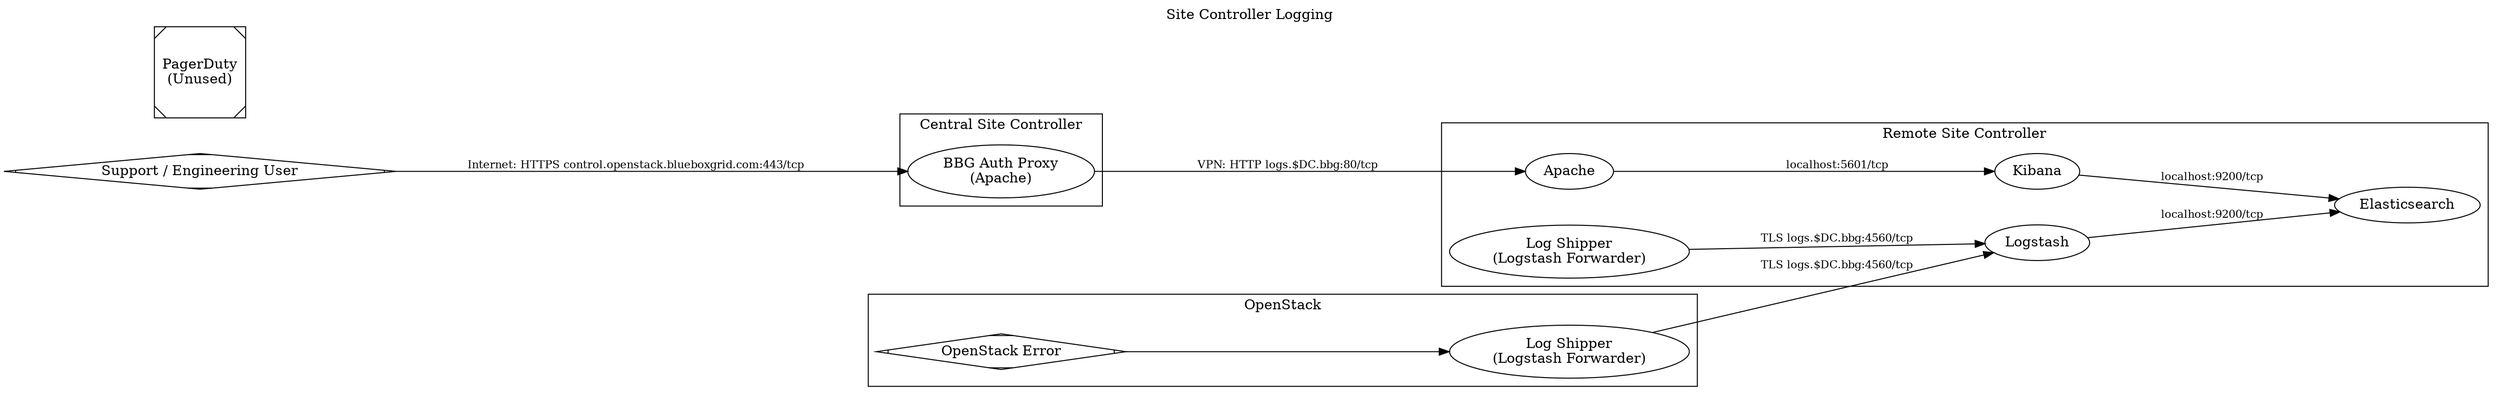 digraph G {
  label="Site Controller Logging"
  labelloc="t";
  rankdir="LR";
  clusterrank="local";
  overlap=scale;
  normalize=true;
  edge [fontsize=11];
  nodesep=0.5;
  ranksep=2;
  dpi = 128;

  user [label="Support / Engineering User", shape=Mdiamond];
  pagerduty [label="PagerDuty\n(Unused)", shape=Msquare];

  subgraph cluster_central_controller {
    label = "Central Site Controller";
    rank = same;

    cc_apache [label = "BBG Auth Proxy\n(Apache)"];
  }

  subgraph cluster_site_controller {
    label = "Remote Site Controller";
    rank = same;

    sc_apache [label = "Apache"];
    sc_kibana [label="Kibana"];
    sc_elasticsearch [label="Elasticsearch"];
    sc_logstash [label="Logstash"];
    sc_log_shipper [label="Log Shipper\n(Logstash Forwarder)"];

    sc_apache -> sc_kibana [label="localhost:5601/tcp"];
    sc_kibana -> sc_elasticsearch [label="localhost:9200/tcp"];
    sc_logstash -> sc_elasticsearch [label="localhost:9200/tcp"];
    sc_log_shipper -> sc_logstash [label="TLS logs.$DC.bbg:4560/tcp"];
  }

  subgraph cluster_openstack {
    label = "OpenStack";
    rank = same;

    os_error [label="OpenStack Error", shape=Mdiamond];
    os_log_shipper [label="Log Shipper\n(Logstash Forwarder)"];

    os_error -> os_log_shipper;
  }

  os_log_shipper -> sc_logstash [label="TLS logs.$DC.bbg:4560/tcp"];

  cc_apache -> sc_apache [label="VPN: HTTP logs.$DC.bbg:80/tcp"];

  user -> cc_apache [label="Internet: HTTPS control.openstack.blueboxgrid.com:443/tcp"];
}
